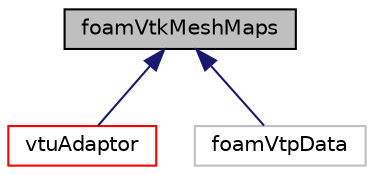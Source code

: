 digraph "foamVtkMeshMaps"
{
  bgcolor="transparent";
  edge [fontname="Helvetica",fontsize="10",labelfontname="Helvetica",labelfontsize="10"];
  node [fontname="Helvetica",fontsize="10",shape=record];
  Node1 [label="foamVtkMeshMaps",height=0.2,width=0.4,color="black", fillcolor="grey75", style="filled" fontcolor="black"];
  Node1 -> Node2 [dir="back",color="midnightblue",fontsize="10",style="solid",fontname="Helvetica"];
  Node2 [label="vtuAdaptor",height=0.2,width=0.4,color="red",URL="$classFoam_1_1vtk_1_1vtuAdaptor.html",tooltip="Bookkeeping for vtkUnstructuredGrid. "];
  Node1 -> Node3 [dir="back",color="midnightblue",fontsize="10",style="solid",fontname="Helvetica"];
  Node3 [label="foamVtpData",height=0.2,width=0.4,color="grey75",tooltip="Bookkeeping for vtkPolyData. "];
}
